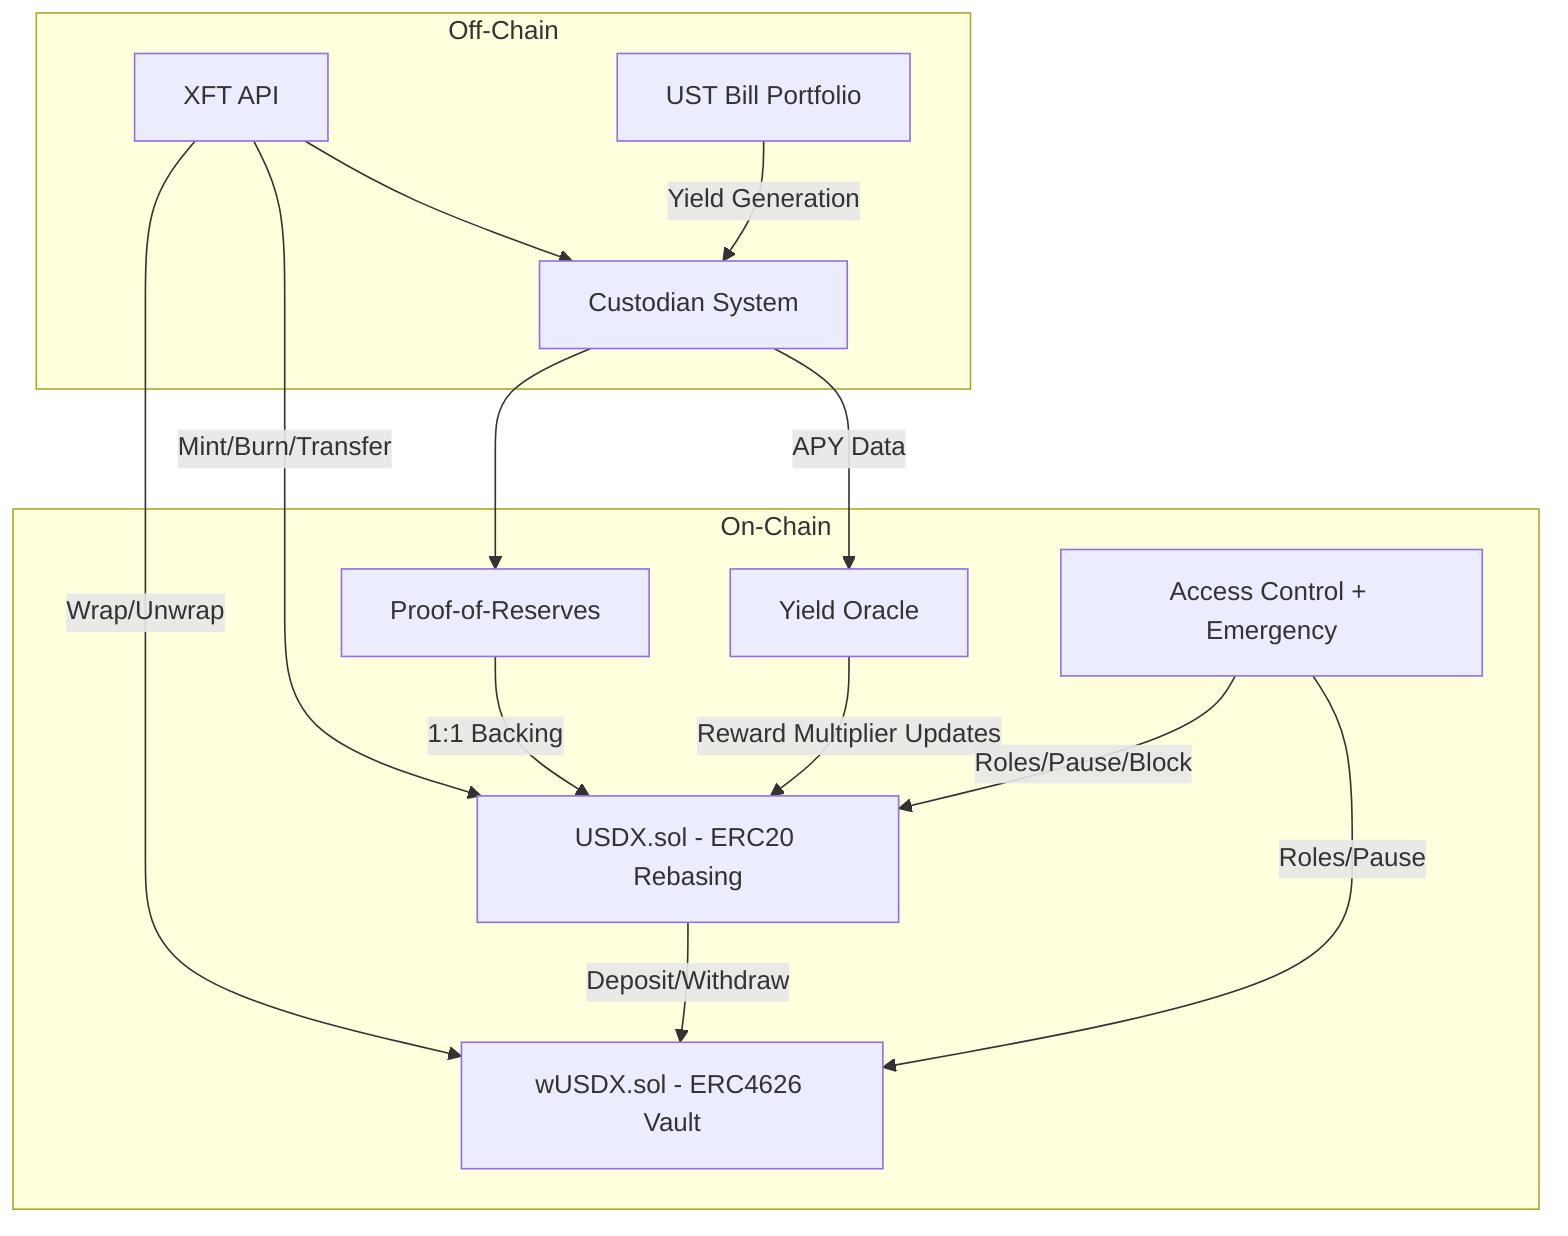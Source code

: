 graph TD
   subgraph "On-Chain"
       USDX[USDX.sol - ERC20 Rebasing]
       wUSDX[wUSDX.sol - ERC4626 Vault]
       Oracle[Yield Oracle]
       Security[Access Control + Emergency]
       Audit[Proof-of-Reserves]
   end

   subgraph "Off-Chain"
       XFT_API[XFT API]
       Custodian[Custodian System]
       Treasury[UST Bill Portfolio]
   end

   XFT_API -->|Mint/Burn/Transfer| USDX
   XFT_API -->|Wrap/Unwrap| wUSDX
   XFT_API --> Custodian
   Treasury -->|Yield Generation| Custodian
   Custodian -->|APY Data| Oracle
   Custodian --> Audit
   Audit -->|1:1 Backing| USDX
   Oracle -->|Reward Multiplier Updates| USDX
   USDX -->|Deposit/Withdraw| wUSDX
   Security -->|Roles/Pause/Block| USDX
   Security -->|Roles/Pause| wUSDX